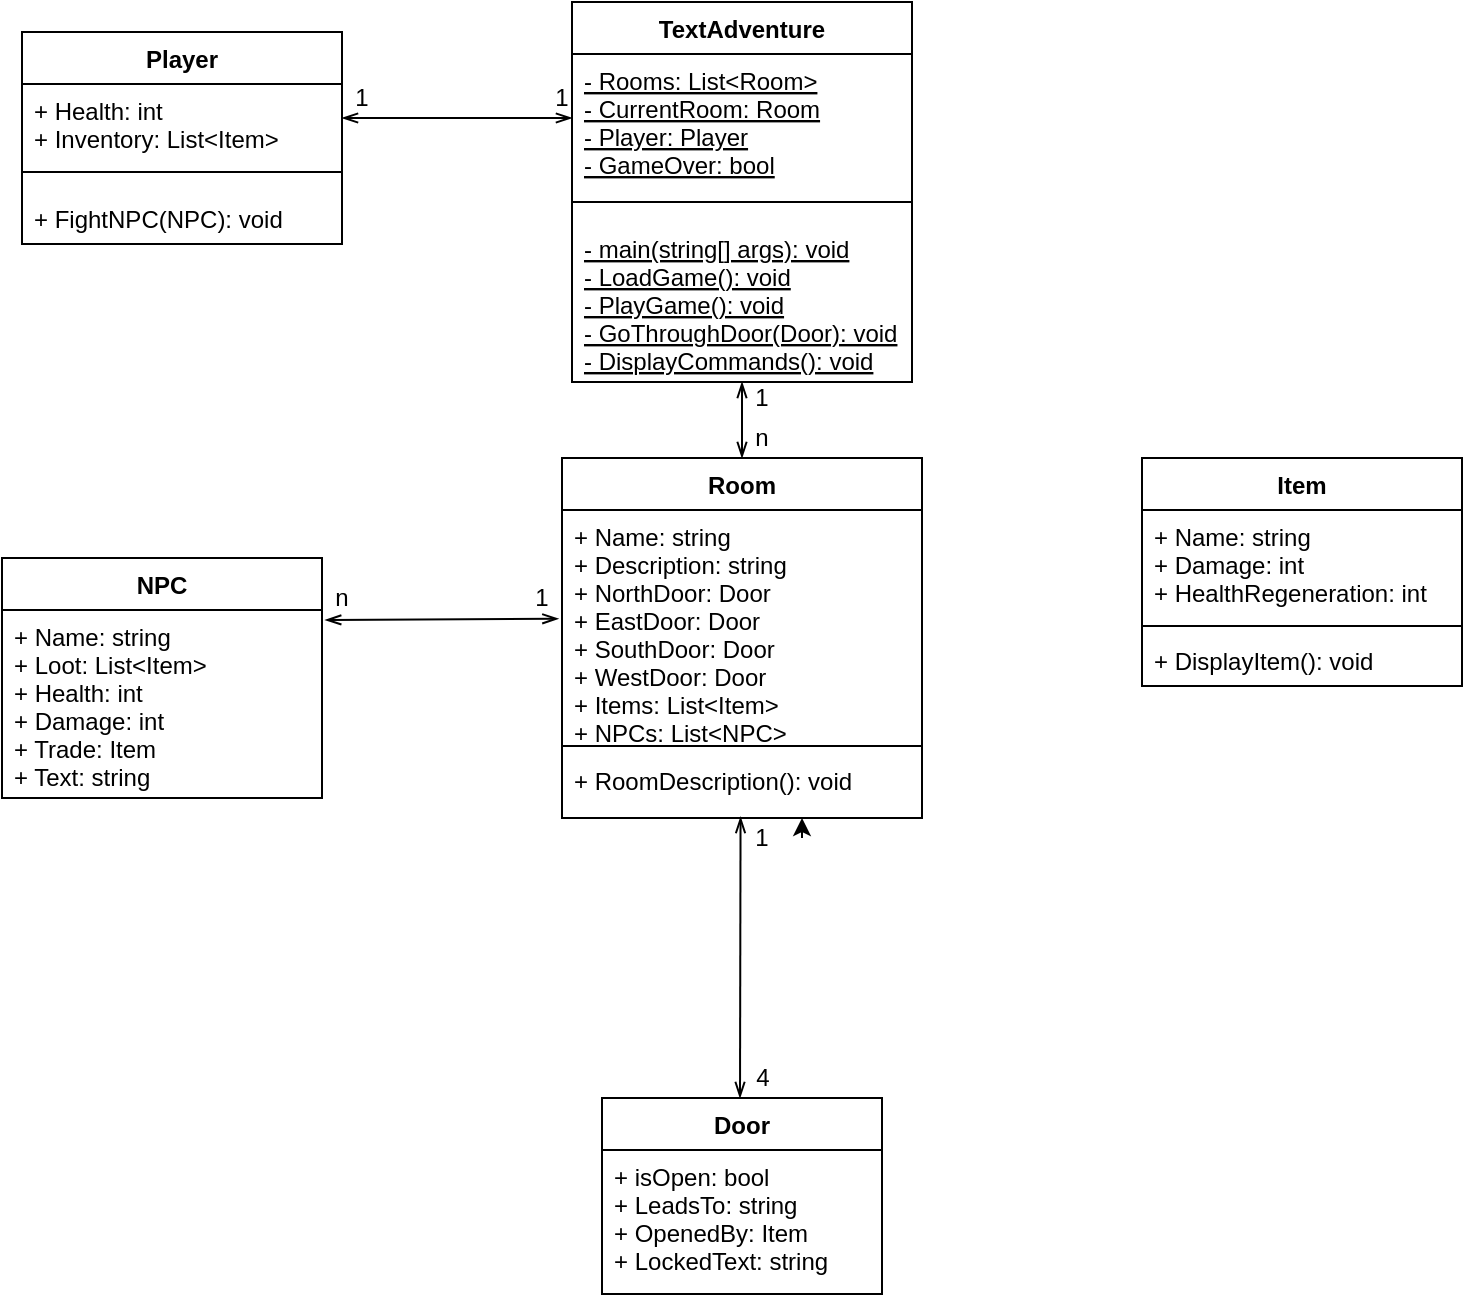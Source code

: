 <mxfile version="12.5.3" type="device"><diagram id="i-8pjSt7i_0XRP-g4HNQ" name="Page-1"><mxGraphModel dx="372" dy="365" grid="1" gridSize="10" guides="1" tooltips="1" connect="1" arrows="1" fold="1" page="1" pageScale="1" pageWidth="850" pageHeight="1100" math="0" shadow="0"><root><mxCell id="0"/><mxCell id="1" parent="0"/><mxCell id="4_c3ELnmA2z503EZS1vG-1" value="TextAdventure" style="swimlane;fontStyle=1;align=center;verticalAlign=top;childLayout=stackLayout;horizontal=1;startSize=26;horizontalStack=0;resizeParent=1;resizeParentMax=0;resizeLast=0;collapsible=1;marginBottom=0;" parent="1" vertex="1"><mxGeometry x="305" y="12" width="170" height="190" as="geometry"/></mxCell><mxCell id="4_c3ELnmA2z503EZS1vG-2" value="- Rooms: List&lt;Room&gt;&#10;- CurrentRoom: Room&#10;- Player: Player&#10;- GameOver: bool" style="text;strokeColor=none;fillColor=none;align=left;verticalAlign=top;spacingLeft=4;spacingRight=4;overflow=hidden;rotatable=0;points=[[0,0.5],[1,0.5]];portConstraint=eastwest;fontStyle=4" parent="4_c3ELnmA2z503EZS1vG-1" vertex="1"><mxGeometry y="26" width="170" height="64" as="geometry"/></mxCell><mxCell id="4_c3ELnmA2z503EZS1vG-3" value="" style="line;strokeWidth=1;fillColor=none;align=left;verticalAlign=middle;spacingTop=-1;spacingLeft=3;spacingRight=3;rotatable=0;labelPosition=right;points=[];portConstraint=eastwest;" parent="4_c3ELnmA2z503EZS1vG-1" vertex="1"><mxGeometry y="90" width="170" height="20" as="geometry"/></mxCell><mxCell id="4_c3ELnmA2z503EZS1vG-4" value="- main(string[] args): void&#10;- LoadGame(): void&#10;- PlayGame(): void&#10;- GoThroughDoor(Door): void&#10;- DisplayCommands(): void" style="text;strokeColor=none;fillColor=none;align=left;verticalAlign=top;spacingLeft=4;spacingRight=4;overflow=hidden;rotatable=0;points=[[0,0.5],[1,0.5]];portConstraint=eastwest;fontStyle=4" parent="4_c3ELnmA2z503EZS1vG-1" vertex="1"><mxGeometry y="110" width="170" height="80" as="geometry"/></mxCell><mxCell id="4_c3ELnmA2z503EZS1vG-5" value="Room" style="swimlane;fontStyle=1;align=center;verticalAlign=top;childLayout=stackLayout;horizontal=1;startSize=26;horizontalStack=0;resizeParent=1;resizeParentMax=0;resizeLast=0;collapsible=1;marginBottom=0;" parent="1" vertex="1"><mxGeometry x="300" y="240" width="180" height="180" as="geometry"/></mxCell><mxCell id="4_c3ELnmA2z503EZS1vG-6" value="+ Name: string&#10;+ Description: string&#10;+ NorthDoor: Door&#10;+ EastDoor: Door&#10;+ SouthDoor: Door&#10;+ WestDoor: Door&#10;+ Items: List&lt;Item&gt;&#10;+ NPCs: List&lt;NPC&gt;" style="text;strokeColor=none;fillColor=none;align=left;verticalAlign=top;spacingLeft=4;spacingRight=4;overflow=hidden;rotatable=0;points=[[0,0.5],[1,0.5]];portConstraint=eastwest;" parent="4_c3ELnmA2z503EZS1vG-5" vertex="1"><mxGeometry y="26" width="180" height="114" as="geometry"/></mxCell><mxCell id="4_c3ELnmA2z503EZS1vG-7" value="" style="line;strokeWidth=1;fillColor=none;align=left;verticalAlign=middle;spacingTop=-1;spacingLeft=3;spacingRight=3;rotatable=0;labelPosition=right;points=[];portConstraint=eastwest;" parent="4_c3ELnmA2z503EZS1vG-5" vertex="1"><mxGeometry y="140" width="180" height="8" as="geometry"/></mxCell><mxCell id="4_c3ELnmA2z503EZS1vG-8" value="+ RoomDescription(): void&#10;" style="text;strokeColor=none;fillColor=none;align=left;verticalAlign=top;spacingLeft=4;spacingRight=4;overflow=hidden;rotatable=0;points=[[0,0.5],[1,0.5]];portConstraint=eastwest;" parent="4_c3ELnmA2z503EZS1vG-5" vertex="1"><mxGeometry y="148" width="180" height="32" as="geometry"/></mxCell><mxCell id="4_c3ELnmA2z503EZS1vG-13" value="Door" style="swimlane;fontStyle=1;childLayout=stackLayout;horizontal=1;startSize=26;fillColor=none;horizontalStack=0;resizeParent=1;resizeParentMax=0;resizeLast=0;collapsible=1;marginBottom=0;" parent="1" vertex="1"><mxGeometry x="320" y="560" width="140" height="98" as="geometry"/></mxCell><mxCell id="4_c3ELnmA2z503EZS1vG-16" value="+ isOpen: bool&#10;+ LeadsTo: string&#10;+ OpenedBy: Item&#10;+ LockedText: string" style="text;strokeColor=none;fillColor=none;align=left;verticalAlign=top;spacingLeft=4;spacingRight=4;overflow=hidden;rotatable=0;points=[[0,0.5],[1,0.5]];portConstraint=eastwest;" parent="4_c3ELnmA2z503EZS1vG-13" vertex="1"><mxGeometry y="26" width="140" height="72" as="geometry"/></mxCell><mxCell id="4_c3ELnmA2z503EZS1vG-17" value="" style="endArrow=openThin;startArrow=openThin;html=1;entryX=0.496;entryY=0.985;entryDx=0;entryDy=0;entryPerimeter=0;startFill=0;endFill=0;" parent="1" target="4_c3ELnmA2z503EZS1vG-8" edge="1"><mxGeometry width="50" height="50" relative="1" as="geometry"><mxPoint x="389" y="560" as="sourcePoint"/><mxPoint x="388" y="470" as="targetPoint"/></mxGeometry></mxCell><mxCell id="5vKc7kBdnCINcdTHgS51-7" style="edgeStyle=orthogonalEdgeStyle;rounded=0;orthogonalLoop=1;jettySize=auto;html=1;exitX=1;exitY=0.5;exitDx=0;exitDy=0;" parent="1" source="4_c3ELnmA2z503EZS1vG-18" edge="1"><mxGeometry relative="1" as="geometry"><mxPoint x="420" y="420" as="targetPoint"/></mxGeometry></mxCell><mxCell id="4_c3ELnmA2z503EZS1vG-18" value="1" style="text;html=1;strokeColor=none;fillColor=none;align=center;verticalAlign=middle;whiteSpace=wrap;rounded=0;" parent="1" vertex="1"><mxGeometry x="380" y="420" width="40" height="20" as="geometry"/></mxCell><mxCell id="4_c3ELnmA2z503EZS1vG-19" value="4" style="text;html=1;align=center;verticalAlign=middle;resizable=0;points=[];autosize=1;" parent="1" vertex="1"><mxGeometry x="390" y="540" width="20" height="20" as="geometry"/></mxCell><mxCell id="4_c3ELnmA2z503EZS1vG-21" value="" style="endArrow=openThin;startArrow=openThin;html=1;exitX=0.5;exitY=0;exitDx=0;exitDy=0;startFill=0;endFill=0;" parent="1" source="4_c3ELnmA2z503EZS1vG-5" target="4_c3ELnmA2z503EZS1vG-4" edge="1"><mxGeometry width="50" height="50" relative="1" as="geometry"><mxPoint x="370" y="220" as="sourcePoint"/><mxPoint x="420" y="170" as="targetPoint"/></mxGeometry></mxCell><mxCell id="4_c3ELnmA2z503EZS1vG-22" value="1" style="text;html=1;strokeColor=none;fillColor=none;align=center;verticalAlign=middle;whiteSpace=wrap;rounded=0;" parent="1" vertex="1"><mxGeometry x="380" y="200" width="40" height="20" as="geometry"/></mxCell><mxCell id="4_c3ELnmA2z503EZS1vG-23" value="n" style="text;html=1;strokeColor=none;fillColor=none;align=center;verticalAlign=middle;whiteSpace=wrap;rounded=0;" parent="1" vertex="1"><mxGeometry x="380" y="220" width="40" height="20" as="geometry"/></mxCell><mxCell id="4_c3ELnmA2z503EZS1vG-31" value="NPC" style="swimlane;fontStyle=1;align=center;verticalAlign=top;childLayout=stackLayout;horizontal=1;startSize=26;horizontalStack=0;resizeParent=1;resizeParentMax=0;resizeLast=0;collapsible=1;marginBottom=0;" parent="1" vertex="1"><mxGeometry x="20" y="290" width="160" height="120" as="geometry"/></mxCell><mxCell id="4_c3ELnmA2z503EZS1vG-32" value="+ Name: string&#10;+ Loot: List&lt;Item&gt;&#10;+ Health: int&#10;+ Damage: int&#10;+ Trade: Item&#10;+ Text: string" style="text;strokeColor=none;fillColor=none;align=left;verticalAlign=top;spacingLeft=4;spacingRight=4;overflow=hidden;rotatable=0;points=[[0,0.5],[1,0.5]];portConstraint=eastwest;" parent="4_c3ELnmA2z503EZS1vG-31" vertex="1"><mxGeometry y="26" width="160" height="94" as="geometry"/></mxCell><mxCell id="4_c3ELnmA2z503EZS1vG-44" style="rounded=0;orthogonalLoop=1;jettySize=auto;html=1;startArrow=openThin;startFill=0;endArrow=openThin;endFill=0;entryX=0;entryY=0.5;entryDx=0;entryDy=0;exitX=1;exitY=0.5;exitDx=0;exitDy=0;" parent="1" source="5vKc7kBdnCINcdTHgS51-2" target="4_c3ELnmA2z503EZS1vG-2" edge="1"><mxGeometry relative="1" as="geometry"><mxPoint x="190" y="100" as="sourcePoint"/><mxPoint x="302" y="158" as="targetPoint"/></mxGeometry></mxCell><mxCell id="4_c3ELnmA2z503EZS1vG-45" value="1" style="text;html=1;strokeColor=none;fillColor=none;align=center;verticalAlign=middle;whiteSpace=wrap;rounded=0;" parent="1" vertex="1"><mxGeometry x="180" y="50" width="40" height="20" as="geometry"/></mxCell><mxCell id="4_c3ELnmA2z503EZS1vG-46" value="1" style="text;html=1;strokeColor=none;fillColor=none;align=center;verticalAlign=middle;whiteSpace=wrap;rounded=0;" parent="1" vertex="1"><mxGeometry x="280" y="50" width="40" height="20" as="geometry"/></mxCell><mxCell id="4_c3ELnmA2z503EZS1vG-47" style="edgeStyle=none;rounded=0;orthogonalLoop=1;jettySize=auto;html=1;entryX=1.01;entryY=0.053;entryDx=0;entryDy=0;startArrow=openThin;startFill=0;endArrow=openThin;endFill=0;exitX=-0.01;exitY=0.477;exitDx=0;exitDy=0;entryPerimeter=0;exitPerimeter=0;" parent="1" source="4_c3ELnmA2z503EZS1vG-6" target="4_c3ELnmA2z503EZS1vG-32" edge="1"><mxGeometry relative="1" as="geometry"/></mxCell><mxCell id="4_c3ELnmA2z503EZS1vG-48" value="n" style="text;html=1;strokeColor=none;fillColor=none;align=center;verticalAlign=middle;whiteSpace=wrap;rounded=0;" parent="1" vertex="1"><mxGeometry x="170" y="300" width="40" height="20" as="geometry"/></mxCell><mxCell id="4_c3ELnmA2z503EZS1vG-49" value="1" style="text;html=1;strokeColor=none;fillColor=none;align=center;verticalAlign=middle;whiteSpace=wrap;rounded=0;" parent="1" vertex="1"><mxGeometry x="270" y="300" width="40" height="20" as="geometry"/></mxCell><mxCell id="5vKc7kBdnCINcdTHgS51-1" value="Player" style="swimlane;fontStyle=1;align=center;verticalAlign=top;childLayout=stackLayout;horizontal=1;startSize=26;horizontalStack=0;resizeParent=1;resizeParentMax=0;resizeLast=0;collapsible=1;marginBottom=0;" parent="1" vertex="1"><mxGeometry x="30" y="27" width="160" height="106" as="geometry"/></mxCell><mxCell id="5vKc7kBdnCINcdTHgS51-2" value="+ Health: int&#10;+ Inventory: List&lt;Item&gt;&#10;" style="text;strokeColor=none;fillColor=none;align=left;verticalAlign=top;spacingLeft=4;spacingRight=4;overflow=hidden;rotatable=0;points=[[0,0.5],[1,0.5]];portConstraint=eastwest;" parent="5vKc7kBdnCINcdTHgS51-1" vertex="1"><mxGeometry y="26" width="160" height="34" as="geometry"/></mxCell><mxCell id="5vKc7kBdnCINcdTHgS51-3" value="" style="line;strokeWidth=1;fillColor=none;align=left;verticalAlign=middle;spacingTop=-1;spacingLeft=3;spacingRight=3;rotatable=0;labelPosition=right;points=[];portConstraint=eastwest;" parent="5vKc7kBdnCINcdTHgS51-1" vertex="1"><mxGeometry y="60" width="160" height="20" as="geometry"/></mxCell><mxCell id="5vKc7kBdnCINcdTHgS51-4" value="+ FightNPC(NPC): void" style="text;strokeColor=none;fillColor=none;align=left;verticalAlign=top;spacingLeft=4;spacingRight=4;overflow=hidden;rotatable=0;points=[[0,0.5],[1,0.5]];portConstraint=eastwest;" parent="5vKc7kBdnCINcdTHgS51-1" vertex="1"><mxGeometry y="80" width="160" height="26" as="geometry"/></mxCell><mxCell id="K1w4aTThLGapS-gLMrrN-1" value="Item" style="swimlane;fontStyle=1;align=center;verticalAlign=top;childLayout=stackLayout;horizontal=1;startSize=26;horizontalStack=0;resizeParent=1;resizeParentMax=0;resizeLast=0;collapsible=1;marginBottom=0;" vertex="1" parent="1"><mxGeometry x="590" y="240" width="160" height="114" as="geometry"/></mxCell><mxCell id="K1w4aTThLGapS-gLMrrN-2" value="+ Name: string&#10;+ Damage: int&#10;+ HealthRegeneration: int" style="text;strokeColor=none;fillColor=none;align=left;verticalAlign=top;spacingLeft=4;spacingRight=4;overflow=hidden;rotatable=0;points=[[0,0.5],[1,0.5]];portConstraint=eastwest;" vertex="1" parent="K1w4aTThLGapS-gLMrrN-1"><mxGeometry y="26" width="160" height="54" as="geometry"/></mxCell><mxCell id="K1w4aTThLGapS-gLMrrN-3" value="" style="line;strokeWidth=1;fillColor=none;align=left;verticalAlign=middle;spacingTop=-1;spacingLeft=3;spacingRight=3;rotatable=0;labelPosition=right;points=[];portConstraint=eastwest;" vertex="1" parent="K1w4aTThLGapS-gLMrrN-1"><mxGeometry y="80" width="160" height="8" as="geometry"/></mxCell><mxCell id="K1w4aTThLGapS-gLMrrN-4" value="+ DisplayItem(): void" style="text;strokeColor=none;fillColor=none;align=left;verticalAlign=top;spacingLeft=4;spacingRight=4;overflow=hidden;rotatable=0;points=[[0,0.5],[1,0.5]];portConstraint=eastwest;" vertex="1" parent="K1w4aTThLGapS-gLMrrN-1"><mxGeometry y="88" width="160" height="26" as="geometry"/></mxCell></root></mxGraphModel></diagram></mxfile>